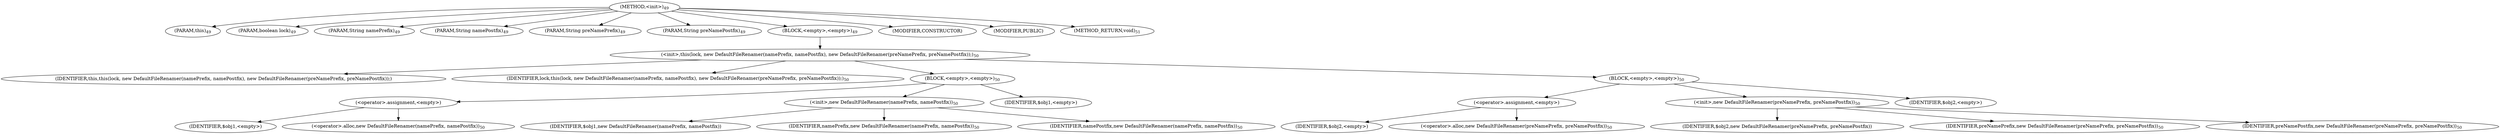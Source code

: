 digraph "&lt;init&gt;" {  
"71" [label = <(METHOD,&lt;init&gt;)<SUB>49</SUB>> ]
"10" [label = <(PARAM,this)<SUB>49</SUB>> ]
"72" [label = <(PARAM,boolean lock)<SUB>49</SUB>> ]
"73" [label = <(PARAM,String namePrefix)<SUB>49</SUB>> ]
"74" [label = <(PARAM,String namePostfix)<SUB>49</SUB>> ]
"75" [label = <(PARAM,String preNamePrefix)<SUB>49</SUB>> ]
"76" [label = <(PARAM,String preNamePostfix)<SUB>49</SUB>> ]
"77" [label = <(BLOCK,&lt;empty&gt;,&lt;empty&gt;)<SUB>49</SUB>> ]
"78" [label = <(&lt;init&gt;,this(lock, new DefaultFileRenamer(namePrefix, namePostfix), new DefaultFileRenamer(preNamePrefix, preNamePostfix));)<SUB>50</SUB>> ]
"9" [label = <(IDENTIFIER,this,this(lock, new DefaultFileRenamer(namePrefix, namePostfix), new DefaultFileRenamer(preNamePrefix, preNamePostfix));)> ]
"79" [label = <(IDENTIFIER,lock,this(lock, new DefaultFileRenamer(namePrefix, namePostfix), new DefaultFileRenamer(preNamePrefix, preNamePostfix));)<SUB>50</SUB>> ]
"80" [label = <(BLOCK,&lt;empty&gt;,&lt;empty&gt;)<SUB>50</SUB>> ]
"81" [label = <(&lt;operator&gt;.assignment,&lt;empty&gt;)> ]
"82" [label = <(IDENTIFIER,$obj1,&lt;empty&gt;)> ]
"83" [label = <(&lt;operator&gt;.alloc,new DefaultFileRenamer(namePrefix, namePostfix))<SUB>50</SUB>> ]
"84" [label = <(&lt;init&gt;,new DefaultFileRenamer(namePrefix, namePostfix))<SUB>50</SUB>> ]
"85" [label = <(IDENTIFIER,$obj1,new DefaultFileRenamer(namePrefix, namePostfix))> ]
"86" [label = <(IDENTIFIER,namePrefix,new DefaultFileRenamer(namePrefix, namePostfix))<SUB>50</SUB>> ]
"87" [label = <(IDENTIFIER,namePostfix,new DefaultFileRenamer(namePrefix, namePostfix))<SUB>50</SUB>> ]
"88" [label = <(IDENTIFIER,$obj1,&lt;empty&gt;)> ]
"89" [label = <(BLOCK,&lt;empty&gt;,&lt;empty&gt;)<SUB>50</SUB>> ]
"90" [label = <(&lt;operator&gt;.assignment,&lt;empty&gt;)> ]
"91" [label = <(IDENTIFIER,$obj2,&lt;empty&gt;)> ]
"92" [label = <(&lt;operator&gt;.alloc,new DefaultFileRenamer(preNamePrefix, preNamePostfix))<SUB>50</SUB>> ]
"93" [label = <(&lt;init&gt;,new DefaultFileRenamer(preNamePrefix, preNamePostfix))<SUB>50</SUB>> ]
"94" [label = <(IDENTIFIER,$obj2,new DefaultFileRenamer(preNamePrefix, preNamePostfix))> ]
"95" [label = <(IDENTIFIER,preNamePrefix,new DefaultFileRenamer(preNamePrefix, preNamePostfix))<SUB>50</SUB>> ]
"96" [label = <(IDENTIFIER,preNamePostfix,new DefaultFileRenamer(preNamePrefix, preNamePostfix))<SUB>50</SUB>> ]
"97" [label = <(IDENTIFIER,$obj2,&lt;empty&gt;)> ]
"98" [label = <(MODIFIER,CONSTRUCTOR)> ]
"99" [label = <(MODIFIER,PUBLIC)> ]
"100" [label = <(METHOD_RETURN,void)<SUB>51</SUB>> ]
  "71" -> "10" 
  "71" -> "72" 
  "71" -> "73" 
  "71" -> "74" 
  "71" -> "75" 
  "71" -> "76" 
  "71" -> "77" 
  "71" -> "98" 
  "71" -> "99" 
  "71" -> "100" 
  "77" -> "78" 
  "78" -> "9" 
  "78" -> "79" 
  "78" -> "80" 
  "78" -> "89" 
  "80" -> "81" 
  "80" -> "84" 
  "80" -> "88" 
  "81" -> "82" 
  "81" -> "83" 
  "84" -> "85" 
  "84" -> "86" 
  "84" -> "87" 
  "89" -> "90" 
  "89" -> "93" 
  "89" -> "97" 
  "90" -> "91" 
  "90" -> "92" 
  "93" -> "94" 
  "93" -> "95" 
  "93" -> "96" 
}
